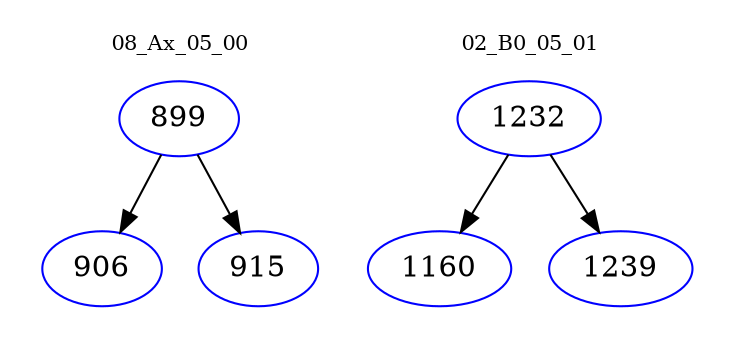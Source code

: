 digraph{
subgraph cluster_0 {
color = white
label = "08_Ax_05_00";
fontsize=10;
T0_899 [label="899", color="blue"]
T0_899 -> T0_906 [color="black"]
T0_906 [label="906", color="blue"]
T0_899 -> T0_915 [color="black"]
T0_915 [label="915", color="blue"]
}
subgraph cluster_1 {
color = white
label = "02_B0_05_01";
fontsize=10;
T1_1232 [label="1232", color="blue"]
T1_1232 -> T1_1160 [color="black"]
T1_1160 [label="1160", color="blue"]
T1_1232 -> T1_1239 [color="black"]
T1_1239 [label="1239", color="blue"]
}
}
